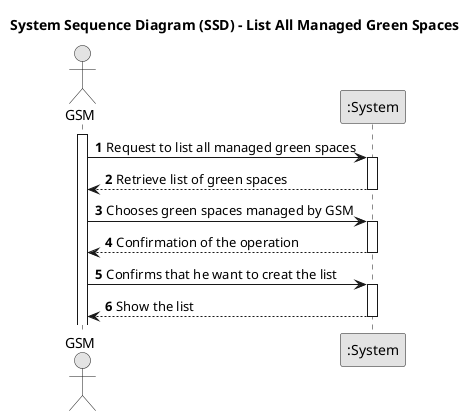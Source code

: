 @startuml
skinparam monochrome true
skinparam packageStyle rectangle
skinparam shadowing false

title System Sequence Diagram (SSD) - List All Managed Green Spaces

autonumber

actor "GSM" as Employee
participant ":System" as System

activate Employee

    Employee -> System : Request to list all managed green spaces
    activate System

        System --> Employee : Retrieve list of green spaces
    deactivate System

    Employee -> System : Chooses green spaces managed by GSM
    activate System

        System --> Employee : Confirmation of the operation
    deactivate System

    Employee -> System : Confirms that he want to creat the list
        activate System

            System --> Employee : Show the list
        deactivate System

@enduml
